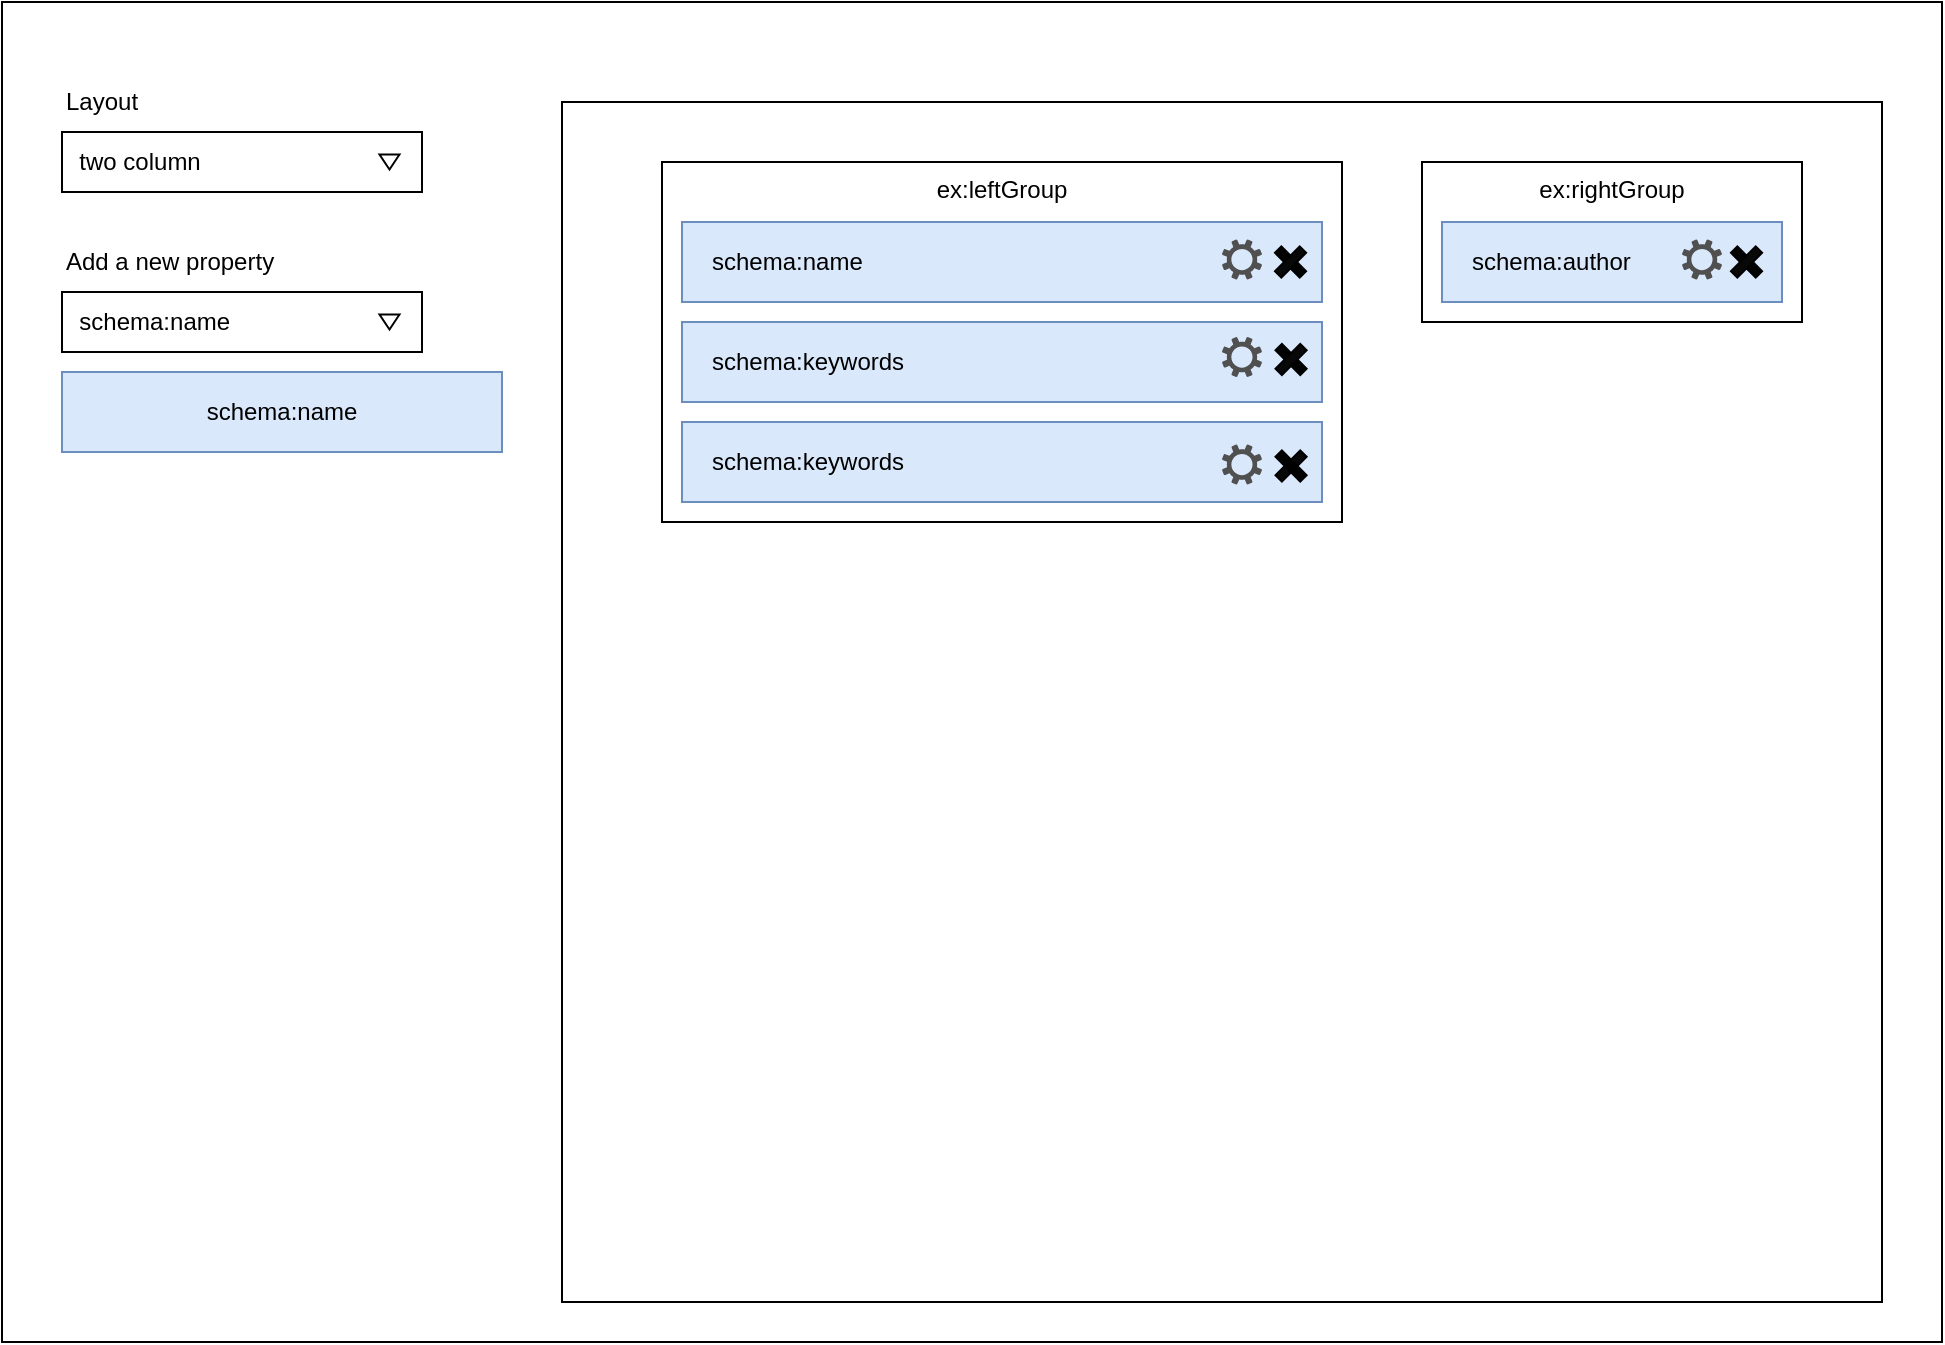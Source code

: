 <mxfile>
    <diagram id="CQOzAiM4n4nW2hEvO8JB" name="Page-1">
        <mxGraphModel dx="1439" dy="935" grid="1" gridSize="10" guides="1" tooltips="1" connect="1" arrows="1" fold="1" page="1" pageScale="1" pageWidth="850" pageHeight="1100" math="0" shadow="0">
            <root>
                <mxCell id="0"/>
                <mxCell id="1" parent="0"/>
                <mxCell id="2" value="" style="rounded=0;whiteSpace=wrap;html=1;" vertex="1" parent="1">
                    <mxGeometry x="190" y="310" width="970" height="670" as="geometry"/>
                </mxCell>
                <mxCell id="3" value="&amp;nbsp; two column" style="rounded=0;whiteSpace=wrap;html=1;align=left;" vertex="1" parent="1">
                    <mxGeometry x="220" y="375" width="180" height="30" as="geometry"/>
                </mxCell>
                <mxCell id="5" value="" style="triangle;whiteSpace=wrap;html=1;rotation=90;" vertex="1" parent="1">
                    <mxGeometry x="380" y="385" width="7.5" height="10" as="geometry"/>
                </mxCell>
                <mxCell id="7" value="" style="rounded=0;whiteSpace=wrap;html=1;" vertex="1" parent="1">
                    <mxGeometry x="470" y="360" width="660" height="600" as="geometry"/>
                </mxCell>
                <mxCell id="8" value="ex:leftGroup" style="rounded=0;whiteSpace=wrap;html=1;verticalAlign=top;" vertex="1" parent="1">
                    <mxGeometry x="520" y="390" width="340" height="180" as="geometry"/>
                </mxCell>
                <mxCell id="9" value="schema:name" style="rounded=0;whiteSpace=wrap;html=1;fillColor=#dae8fc;strokeColor=#6c8ebf;align=left;spacingLeft=13;" vertex="1" parent="1">
                    <mxGeometry x="530" y="420" width="320" height="40" as="geometry"/>
                </mxCell>
                <mxCell id="10" value="ex:rightGroup" style="rounded=0;whiteSpace=wrap;html=1;verticalAlign=top;" vertex="1" parent="1">
                    <mxGeometry x="900" y="390" width="190" height="80" as="geometry"/>
                </mxCell>
                <mxCell id="11" value="schema:author" style="rounded=0;whiteSpace=wrap;html=1;fillColor=#dae8fc;strokeColor=#6c8ebf;align=left;spacingLeft=13;" vertex="1" parent="1">
                    <mxGeometry x="910" y="420" width="170" height="40" as="geometry"/>
                </mxCell>
                <mxCell id="12" value="schema:keywords" style="rounded=0;whiteSpace=wrap;html=1;fillColor=#dae8fc;strokeColor=#6c8ebf;align=left;spacingLeft=13;" vertex="1" parent="1">
                    <mxGeometry x="530" y="470" width="320" height="40" as="geometry"/>
                </mxCell>
                <mxCell id="13" value="schema:keywords" style="rounded=0;whiteSpace=wrap;html=1;fillColor=#dae8fc;strokeColor=#6c8ebf;align=left;spacingLeft=13;" vertex="1" parent="1">
                    <mxGeometry x="530" y="520" width="320" height="40" as="geometry"/>
                </mxCell>
                <mxCell id="14" value="&amp;nbsp; schema:name" style="rounded=0;whiteSpace=wrap;html=1;align=left;" vertex="1" parent="1">
                    <mxGeometry x="220" y="455" width="180" height="30" as="geometry"/>
                </mxCell>
                <mxCell id="15" value="" style="triangle;whiteSpace=wrap;html=1;rotation=90;" vertex="1" parent="1">
                    <mxGeometry x="380" y="465" width="7.5" height="10" as="geometry"/>
                </mxCell>
                <mxCell id="16" value="schema:name" style="rounded=0;whiteSpace=wrap;html=1;fillColor=#dae8fc;strokeColor=#6c8ebf;" vertex="1" parent="1">
                    <mxGeometry x="220" y="495" width="220" height="40" as="geometry"/>
                </mxCell>
                <mxCell id="20" value="Layout" style="text;html=1;strokeColor=none;fillColor=none;align=left;verticalAlign=middle;whiteSpace=wrap;rounded=0;" vertex="1" parent="1">
                    <mxGeometry x="220" y="345" width="60" height="30" as="geometry"/>
                </mxCell>
                <mxCell id="21" value="Add a new property" style="text;html=1;strokeColor=none;fillColor=none;align=left;verticalAlign=middle;whiteSpace=wrap;rounded=0;" vertex="1" parent="1">
                    <mxGeometry x="220" y="425" width="130" height="30" as="geometry"/>
                </mxCell>
                <mxCell id="26" value="" style="group;rotation=45;" vertex="1" connectable="0" parent="1">
                    <mxGeometry x="832" y="531.25" width="18.11" height="17.5" as="geometry"/>
                </mxCell>
                <mxCell id="24" value="" style="rounded=0;whiteSpace=wrap;html=1;rotation=45;fillColor=#080808;" vertex="1" parent="26">
                    <mxGeometry x="0.272" y="2.012" width="4.527" height="17.5" as="geometry"/>
                </mxCell>
                <mxCell id="25" value="" style="rounded=0;whiteSpace=wrap;html=1;rotation=135;fillColor=#000000;" vertex="1" parent="26">
                    <mxGeometry x="0.272" y="2.012" width="4.527" height="17.5" as="geometry"/>
                </mxCell>
                <mxCell id="28" value="" style="rounded=0;whiteSpace=wrap;html=1;rotation=135;fillColor=#000000;" vertex="1" parent="1">
                    <mxGeometry x="832.272" y="480.003" width="4.527" height="17.5" as="geometry"/>
                </mxCell>
                <mxCell id="29" value="" style="rounded=0;whiteSpace=wrap;html=1;rotation=45;fillColor=#080808;" vertex="1" parent="1">
                    <mxGeometry x="832.272" y="480.003" width="4.527" height="17.5" as="geometry"/>
                </mxCell>
                <mxCell id="30" value="" style="rounded=0;whiteSpace=wrap;html=1;rotation=135;fillColor=#000000;" vertex="1" parent="1">
                    <mxGeometry x="832.002" y="431.253" width="4.527" height="17.5" as="geometry"/>
                </mxCell>
                <mxCell id="31" value="" style="rounded=0;whiteSpace=wrap;html=1;rotation=45;fillColor=#080808;" vertex="1" parent="1">
                    <mxGeometry x="832.002" y="431.253" width="4.527" height="17.5" as="geometry"/>
                </mxCell>
                <mxCell id="32" value="" style="rounded=0;whiteSpace=wrap;html=1;rotation=135;fillColor=#000000;" vertex="1" parent="1">
                    <mxGeometry x="1060.002" y="431.253" width="4.527" height="17.5" as="geometry"/>
                </mxCell>
                <mxCell id="33" value="" style="rounded=0;whiteSpace=wrap;html=1;rotation=45;fillColor=#080808;" vertex="1" parent="1">
                    <mxGeometry x="1060.002" y="431.253" width="4.527" height="17.5" as="geometry"/>
                </mxCell>
                <mxCell id="35" value="" style="sketch=0;pointerEvents=1;shadow=0;dashed=0;html=1;strokeColor=none;labelPosition=center;verticalLabelPosition=bottom;verticalAlign=top;align=center;fillColor=#505050;shape=mxgraph.mscae.enterprise.settings" vertex="1" parent="1">
                    <mxGeometry x="800" y="531.25" width="20" height="20" as="geometry"/>
                </mxCell>
                <mxCell id="36" value="" style="sketch=0;pointerEvents=1;shadow=0;dashed=0;html=1;strokeColor=none;labelPosition=center;verticalLabelPosition=bottom;verticalAlign=top;align=center;fillColor=#505050;shape=mxgraph.mscae.enterprise.settings" vertex="1" parent="1">
                    <mxGeometry x="800" y="477.5" width="20" height="20" as="geometry"/>
                </mxCell>
                <mxCell id="37" value="" style="sketch=0;pointerEvents=1;shadow=0;dashed=0;html=1;strokeColor=none;labelPosition=center;verticalLabelPosition=bottom;verticalAlign=top;align=center;fillColor=#505050;shape=mxgraph.mscae.enterprise.settings" vertex="1" parent="1">
                    <mxGeometry x="800" y="428.75" width="20" height="20" as="geometry"/>
                </mxCell>
                <mxCell id="38" value="" style="sketch=0;pointerEvents=1;shadow=0;dashed=0;html=1;strokeColor=none;labelPosition=center;verticalLabelPosition=bottom;verticalAlign=top;align=center;fillColor=#505050;shape=mxgraph.mscae.enterprise.settings" vertex="1" parent="1">
                    <mxGeometry x="1030" y="428.75" width="20" height="20" as="geometry"/>
                </mxCell>
            </root>
        </mxGraphModel>
    </diagram>
</mxfile>